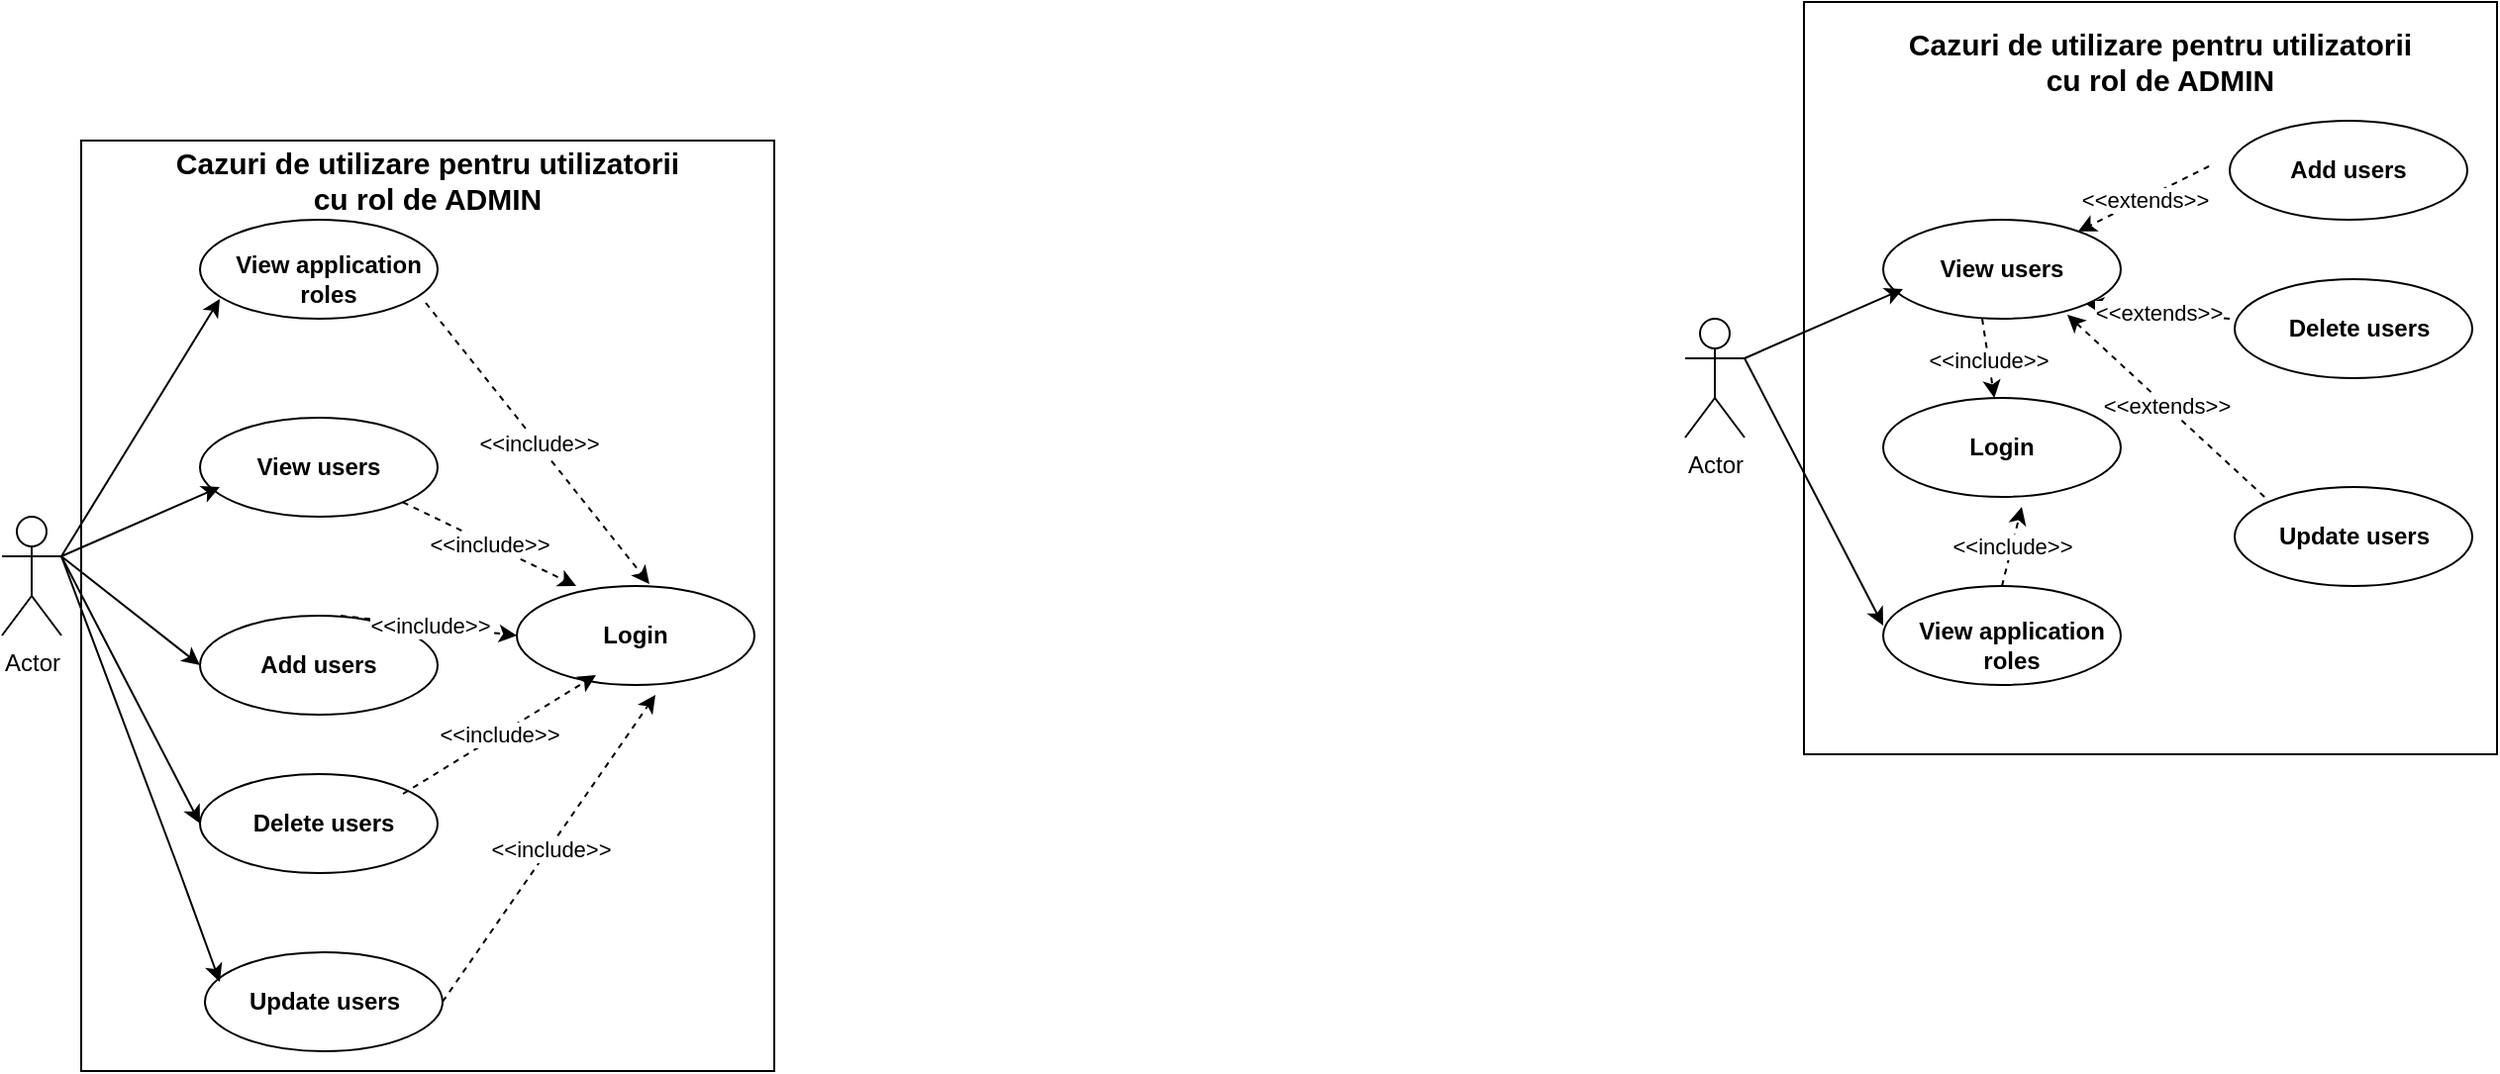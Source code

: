 <mxfile version="13.9.9" type="device"><diagram id="GNTvIJqzTebzBusIhvdW" name="Page-1"><mxGraphModel dx="2616" dy="590" grid="1" gridSize="10" guides="1" tooltips="1" connect="1" arrows="1" fold="1" page="1" pageScale="1" pageWidth="850" pageHeight="1100" math="0" shadow="0"><root><mxCell id="0"/><mxCell id="1" parent="0"/><mxCell id="GPgrg9mANNTC-mKT5Gnl-30" value="" style="rounded=0;whiteSpace=wrap;html=1;" vertex="1" parent="1"><mxGeometry x="130" y="80" width="350" height="470" as="geometry"/></mxCell><mxCell id="FlJRtdYXBue-07BvWxIw-35" value="" style="rounded=0;whiteSpace=wrap;html=1;" parent="1" vertex="1"><mxGeometry x="1000" y="10" width="350" height="380" as="geometry"/></mxCell><mxCell id="FlJRtdYXBue-07BvWxIw-1" value="Actor" style="shape=umlActor;verticalLabelPosition=bottom;verticalAlign=top;html=1;outlineConnect=0;" parent="1" vertex="1"><mxGeometry x="90" y="270" width="30" height="60" as="geometry"/></mxCell><mxCell id="FlJRtdYXBue-07BvWxIw-3" value="" style="ellipse;whiteSpace=wrap;html=1;" parent="1" vertex="1"><mxGeometry x="190" y="120" width="120" height="50" as="geometry"/></mxCell><mxCell id="FlJRtdYXBue-07BvWxIw-9" value="" style="ellipse;whiteSpace=wrap;html=1;" parent="1" vertex="1"><mxGeometry x="350" y="305" width="120" height="50" as="geometry"/></mxCell><mxCell id="FlJRtdYXBue-07BvWxIw-10" value="" style="ellipse;whiteSpace=wrap;html=1;" parent="1" vertex="1"><mxGeometry x="190" y="400" width="120" height="50" as="geometry"/></mxCell><mxCell id="FlJRtdYXBue-07BvWxIw-11" value="" style="ellipse;whiteSpace=wrap;html=1;" parent="1" vertex="1"><mxGeometry x="190" y="220" width="120" height="50" as="geometry"/></mxCell><mxCell id="FlJRtdYXBue-07BvWxIw-12" value="" style="ellipse;whiteSpace=wrap;html=1;" parent="1" vertex="1"><mxGeometry x="192.5" y="490" width="120" height="50" as="geometry"/></mxCell><mxCell id="FlJRtdYXBue-07BvWxIw-13" value="" style="ellipse;whiteSpace=wrap;html=1;" parent="1" vertex="1"><mxGeometry x="190" y="320" width="120" height="50" as="geometry"/></mxCell><mxCell id="FlJRtdYXBue-07BvWxIw-14" value="View application roles" style="text;html=1;strokeColor=none;fillColor=none;align=center;verticalAlign=middle;whiteSpace=wrap;rounded=0;fontStyle=1" parent="1" vertex="1"><mxGeometry x="200" y="140" width="110" height="20" as="geometry"/></mxCell><mxCell id="FlJRtdYXBue-07BvWxIw-15" value="View users" style="text;html=1;strokeColor=none;fillColor=none;align=center;verticalAlign=middle;whiteSpace=wrap;rounded=0;fontStyle=1" parent="1" vertex="1"><mxGeometry x="215" y="235" width="70" height="20" as="geometry"/></mxCell><mxCell id="FlJRtdYXBue-07BvWxIw-16" value="Add users" style="text;html=1;strokeColor=none;fillColor=none;align=center;verticalAlign=middle;whiteSpace=wrap;rounded=0;fontStyle=1" parent="1" vertex="1"><mxGeometry x="210" y="335" width="80" height="20" as="geometry"/></mxCell><mxCell id="FlJRtdYXBue-07BvWxIw-17" value="Delete users" style="text;html=1;strokeColor=none;fillColor=none;align=center;verticalAlign=middle;whiteSpace=wrap;rounded=0;fontStyle=1" parent="1" vertex="1"><mxGeometry x="215" y="415" width="75" height="20" as="geometry"/></mxCell><mxCell id="FlJRtdYXBue-07BvWxIw-18" value="Update users" style="text;html=1;strokeColor=none;fillColor=none;align=center;verticalAlign=middle;whiteSpace=wrap;rounded=0;fontStyle=1" parent="1" vertex="1"><mxGeometry x="212.5" y="505" width="80" height="20" as="geometry"/></mxCell><mxCell id="FlJRtdYXBue-07BvWxIw-19" value="Login" style="text;html=1;strokeColor=none;fillColor=none;align=center;verticalAlign=middle;whiteSpace=wrap;rounded=0;fontStyle=1" parent="1" vertex="1"><mxGeometry x="390" y="320" width="40" height="20" as="geometry"/></mxCell><mxCell id="FlJRtdYXBue-07BvWxIw-20" value="" style="endArrow=classic;html=1;dashed=1;entryX=0.558;entryY=-0.02;entryDx=0;entryDy=0;entryPerimeter=0;exitX=0.95;exitY=0.84;exitDx=0;exitDy=0;exitPerimeter=0;" parent="1" source="FlJRtdYXBue-07BvWxIw-3" target="FlJRtdYXBue-07BvWxIw-9" edge="1"><mxGeometry relative="1" as="geometry"><mxPoint x="370" y="260" as="sourcePoint"/><mxPoint x="470" y="260" as="targetPoint"/></mxGeometry></mxCell><mxCell id="FlJRtdYXBue-07BvWxIw-21" value="&amp;lt;&amp;lt;include&amp;gt;&amp;gt;" style="edgeLabel;resizable=0;html=1;align=center;verticalAlign=middle;" parent="FlJRtdYXBue-07BvWxIw-20" connectable="0" vertex="1"><mxGeometry relative="1" as="geometry"/></mxCell><mxCell id="FlJRtdYXBue-07BvWxIw-22" value="" style="endArrow=classic;html=1;dashed=1;exitX=0.592;exitY=0;exitDx=0;exitDy=0;entryX=0;entryY=0.5;entryDx=0;entryDy=0;exitPerimeter=0;" parent="1" source="FlJRtdYXBue-07BvWxIw-13" target="FlJRtdYXBue-07BvWxIw-9" edge="1"><mxGeometry relative="1" as="geometry"><mxPoint x="380" y="270" as="sourcePoint"/><mxPoint x="320" y="340" as="targetPoint"/></mxGeometry></mxCell><mxCell id="FlJRtdYXBue-07BvWxIw-23" value="&amp;lt;&amp;lt;include&amp;gt;&amp;gt;" style="edgeLabel;resizable=0;html=1;align=center;verticalAlign=middle;" parent="FlJRtdYXBue-07BvWxIw-22" connectable="0" vertex="1"><mxGeometry relative="1" as="geometry"/></mxCell><mxCell id="FlJRtdYXBue-07BvWxIw-24" value="" style="endArrow=classic;html=1;dashed=1;entryX=0.333;entryY=0.9;entryDx=0;entryDy=0;entryPerimeter=0;exitX=0.854;exitY=0.2;exitDx=0;exitDy=0;exitPerimeter=0;" parent="1" source="FlJRtdYXBue-07BvWxIw-10" target="FlJRtdYXBue-07BvWxIw-9" edge="1"><mxGeometry relative="1" as="geometry"><mxPoint x="292.5" y="400" as="sourcePoint"/><mxPoint x="392.5" y="400" as="targetPoint"/></mxGeometry></mxCell><mxCell id="FlJRtdYXBue-07BvWxIw-25" value="&amp;lt;&amp;lt;include&amp;gt;&amp;gt;" style="edgeLabel;resizable=0;html=1;align=center;verticalAlign=middle;" parent="FlJRtdYXBue-07BvWxIw-24" connectable="0" vertex="1"><mxGeometry relative="1" as="geometry"/></mxCell><mxCell id="FlJRtdYXBue-07BvWxIw-26" value="" style="endArrow=classic;html=1;dashed=1;exitX=1;exitY=0.5;exitDx=0;exitDy=0;" parent="1" source="FlJRtdYXBue-07BvWxIw-12" edge="1"><mxGeometry relative="1" as="geometry"><mxPoint x="340" y="505" as="sourcePoint"/><mxPoint x="420" y="360" as="targetPoint"/></mxGeometry></mxCell><mxCell id="FlJRtdYXBue-07BvWxIw-27" value="&amp;lt;&amp;lt;include&amp;gt;&amp;gt;" style="edgeLabel;resizable=0;html=1;align=center;verticalAlign=middle;" parent="FlJRtdYXBue-07BvWxIw-26" connectable="0" vertex="1"><mxGeometry relative="1" as="geometry"/></mxCell><mxCell id="FlJRtdYXBue-07BvWxIw-28" value="" style="endArrow=classic;html=1;dashed=1;exitX=1;exitY=1;exitDx=0;exitDy=0;" parent="1" source="FlJRtdYXBue-07BvWxIw-11" edge="1"><mxGeometry relative="1" as="geometry"><mxPoint x="280" y="305" as="sourcePoint"/><mxPoint x="380" y="305" as="targetPoint"/></mxGeometry></mxCell><mxCell id="FlJRtdYXBue-07BvWxIw-29" value="&amp;lt;&amp;lt;include&amp;gt;&amp;gt;" style="edgeLabel;resizable=0;html=1;align=center;verticalAlign=middle;" parent="FlJRtdYXBue-07BvWxIw-28" connectable="0" vertex="1"><mxGeometry relative="1" as="geometry"/></mxCell><mxCell id="FlJRtdYXBue-07BvWxIw-30" value="" style="endArrow=classic;html=1;exitX=1;exitY=0.333;exitDx=0;exitDy=0;exitPerimeter=0;" parent="1" source="FlJRtdYXBue-07BvWxIw-1" edge="1"><mxGeometry width="50" height="50" relative="1" as="geometry"><mxPoint x="150" y="210" as="sourcePoint"/><mxPoint x="200" y="160" as="targetPoint"/></mxGeometry></mxCell><mxCell id="FlJRtdYXBue-07BvWxIw-31" value="" style="endArrow=classic;html=1;" parent="1" edge="1"><mxGeometry width="50" height="50" relative="1" as="geometry"><mxPoint x="120" y="290" as="sourcePoint"/><mxPoint x="200" y="255" as="targetPoint"/></mxGeometry></mxCell><mxCell id="FlJRtdYXBue-07BvWxIw-32" value="" style="endArrow=classic;html=1;entryX=0;entryY=0.5;entryDx=0;entryDy=0;" parent="1" target="FlJRtdYXBue-07BvWxIw-13" edge="1"><mxGeometry width="50" height="50" relative="1" as="geometry"><mxPoint x="120" y="290" as="sourcePoint"/><mxPoint x="470" y="260" as="targetPoint"/></mxGeometry></mxCell><mxCell id="FlJRtdYXBue-07BvWxIw-33" value="" style="endArrow=classic;html=1;entryX=0;entryY=0.5;entryDx=0;entryDy=0;" parent="1" target="FlJRtdYXBue-07BvWxIw-10" edge="1"><mxGeometry width="50" height="50" relative="1" as="geometry"><mxPoint x="120" y="290" as="sourcePoint"/><mxPoint x="480" y="270" as="targetPoint"/></mxGeometry></mxCell><mxCell id="FlJRtdYXBue-07BvWxIw-34" value="" style="endArrow=classic;html=1;entryX=0;entryY=0.5;entryDx=0;entryDy=0;exitX=1;exitY=0.333;exitDx=0;exitDy=0;exitPerimeter=0;" parent="1" source="FlJRtdYXBue-07BvWxIw-1" edge="1"><mxGeometry width="50" height="50" relative="1" as="geometry"><mxPoint x="120" y="300" as="sourcePoint"/><mxPoint x="200" y="505" as="targetPoint"/><Array as="points"><mxPoint x="180" y="450"/></Array></mxGeometry></mxCell><mxCell id="FlJRtdYXBue-07BvWxIw-36" value="Cazuri de utilizare pentru utilizatorii cu rol de ADMIN" style="text;html=1;strokeColor=none;fillColor=none;align=center;verticalAlign=middle;whiteSpace=wrap;rounded=0;fontStyle=1;fontSize=15;" parent="1" vertex="1"><mxGeometry x="175" y="90" width="260" height="20" as="geometry"/></mxCell><mxCell id="GPgrg9mANNTC-mKT5Gnl-1" value="Actor" style="shape=umlActor;verticalLabelPosition=bottom;verticalAlign=top;html=1;outlineConnect=0;" vertex="1" parent="1"><mxGeometry x="940" y="170" width="30" height="60" as="geometry"/></mxCell><mxCell id="GPgrg9mANNTC-mKT5Gnl-3" value="" style="ellipse;whiteSpace=wrap;html=1;" vertex="1" parent="1"><mxGeometry x="1040" y="120" width="120" height="50" as="geometry"/></mxCell><mxCell id="GPgrg9mANNTC-mKT5Gnl-4" value="View users" style="text;html=1;strokeColor=none;fillColor=none;align=center;verticalAlign=middle;whiteSpace=wrap;rounded=0;fontStyle=1" vertex="1" parent="1"><mxGeometry x="1065" y="135" width="70" height="20" as="geometry"/></mxCell><mxCell id="GPgrg9mANNTC-mKT5Gnl-5" value="" style="ellipse;whiteSpace=wrap;html=1;" vertex="1" parent="1"><mxGeometry x="1040" y="305" width="120" height="50" as="geometry"/></mxCell><mxCell id="GPgrg9mANNTC-mKT5Gnl-6" value="View application roles" style="text;html=1;strokeColor=none;fillColor=none;align=center;verticalAlign=middle;whiteSpace=wrap;rounded=0;fontStyle=1" vertex="1" parent="1"><mxGeometry x="1050" y="325" width="110" height="20" as="geometry"/></mxCell><mxCell id="GPgrg9mANNTC-mKT5Gnl-8" value="" style="ellipse;whiteSpace=wrap;html=1;" vertex="1" parent="1"><mxGeometry x="1215" y="70" width="120" height="50" as="geometry"/></mxCell><mxCell id="GPgrg9mANNTC-mKT5Gnl-9" value="Add users" style="text;html=1;strokeColor=none;fillColor=none;align=center;verticalAlign=middle;whiteSpace=wrap;rounded=0;fontStyle=1" vertex="1" parent="1"><mxGeometry x="1235" y="85" width="80" height="20" as="geometry"/></mxCell><mxCell id="GPgrg9mANNTC-mKT5Gnl-11" value="" style="ellipse;whiteSpace=wrap;html=1;" vertex="1" parent="1"><mxGeometry x="1217.5" y="150" width="120" height="50" as="geometry"/></mxCell><mxCell id="GPgrg9mANNTC-mKT5Gnl-12" value="Delete users" style="text;html=1;strokeColor=none;fillColor=none;align=center;verticalAlign=middle;whiteSpace=wrap;rounded=0;fontStyle=1" vertex="1" parent="1"><mxGeometry x="1242.5" y="165" width="75" height="20" as="geometry"/></mxCell><mxCell id="GPgrg9mANNTC-mKT5Gnl-13" value="" style="ellipse;whiteSpace=wrap;html=1;" vertex="1" parent="1"><mxGeometry x="1217.5" y="255" width="120" height="50" as="geometry"/></mxCell><mxCell id="GPgrg9mANNTC-mKT5Gnl-14" value="Update users" style="text;html=1;strokeColor=none;fillColor=none;align=center;verticalAlign=middle;whiteSpace=wrap;rounded=0;fontStyle=1" vertex="1" parent="1"><mxGeometry x="1237.5" y="270" width="80" height="20" as="geometry"/></mxCell><mxCell id="GPgrg9mANNTC-mKT5Gnl-15" value="" style="ellipse;whiteSpace=wrap;html=1;" vertex="1" parent="1"><mxGeometry x="1040" y="210" width="120" height="50" as="geometry"/></mxCell><mxCell id="GPgrg9mANNTC-mKT5Gnl-16" value="Login" style="text;html=1;strokeColor=none;fillColor=none;align=center;verticalAlign=middle;whiteSpace=wrap;rounded=0;fontStyle=1" vertex="1" parent="1"><mxGeometry x="1080" y="225" width="40" height="20" as="geometry"/></mxCell><mxCell id="GPgrg9mANNTC-mKT5Gnl-17" value="" style="endArrow=classic;html=1;exitX=1;exitY=0.333;exitDx=0;exitDy=0;exitPerimeter=0;" edge="1" parent="1" source="GPgrg9mANNTC-mKT5Gnl-1"><mxGeometry width="50" height="50" relative="1" as="geometry"><mxPoint x="970" y="285" as="sourcePoint"/><mxPoint x="1050" y="155" as="targetPoint"/></mxGeometry></mxCell><mxCell id="GPgrg9mANNTC-mKT5Gnl-18" value="" style="endArrow=classic;html=1;exitX=1;exitY=0.333;exitDx=0;exitDy=0;exitPerimeter=0;" edge="1" parent="1" source="GPgrg9mANNTC-mKT5Gnl-1"><mxGeometry width="50" height="50" relative="1" as="geometry"><mxPoint x="960" y="360" as="sourcePoint"/><mxPoint x="1040" y="325" as="targetPoint"/></mxGeometry></mxCell><mxCell id="GPgrg9mANNTC-mKT5Gnl-19" value="" style="endArrow=classic;html=1;dashed=1;exitX=0.95;exitY=0.84;exitDx=0;exitDy=0;exitPerimeter=0;" edge="1" parent="1" target="GPgrg9mANNTC-mKT5Gnl-15"><mxGeometry relative="1" as="geometry"><mxPoint x="1090" y="170" as="sourcePoint"/><mxPoint x="1202.96" y="312" as="targetPoint"/></mxGeometry></mxCell><mxCell id="GPgrg9mANNTC-mKT5Gnl-20" value="&amp;lt;&amp;lt;include&amp;gt;&amp;gt;" style="edgeLabel;resizable=0;html=1;align=center;verticalAlign=middle;" connectable="0" vertex="1" parent="GPgrg9mANNTC-mKT5Gnl-19"><mxGeometry relative="1" as="geometry"/></mxCell><mxCell id="GPgrg9mANNTC-mKT5Gnl-21" value="" style="endArrow=classic;html=1;dashed=1;exitX=0.5;exitY=0;exitDx=0;exitDy=0;" edge="1" parent="1" source="GPgrg9mANNTC-mKT5Gnl-5"><mxGeometry relative="1" as="geometry"><mxPoint x="1140" y="264.95" as="sourcePoint"/><mxPoint x="1110" y="265" as="targetPoint"/></mxGeometry></mxCell><mxCell id="GPgrg9mANNTC-mKT5Gnl-22" value="&amp;lt;&amp;lt;include&amp;gt;&amp;gt;" style="edgeLabel;resizable=0;html=1;align=center;verticalAlign=middle;" connectable="0" vertex="1" parent="GPgrg9mANNTC-mKT5Gnl-21"><mxGeometry relative="1" as="geometry"/></mxCell><mxCell id="GPgrg9mANNTC-mKT5Gnl-23" value="" style="endArrow=classic;html=1;dashed=1;exitX=0.95;exitY=0.84;exitDx=0;exitDy=0;exitPerimeter=0;" edge="1" parent="1" target="GPgrg9mANNTC-mKT5Gnl-3"><mxGeometry relative="1" as="geometry"><mxPoint x="1204.54" y="93" as="sourcePoint"/><mxPoint x="1317.5" y="235" as="targetPoint"/></mxGeometry></mxCell><mxCell id="GPgrg9mANNTC-mKT5Gnl-24" value="&amp;lt;&amp;lt;extends&amp;gt;&amp;gt;" style="edgeLabel;resizable=0;html=1;align=center;verticalAlign=middle;" connectable="0" vertex="1" parent="GPgrg9mANNTC-mKT5Gnl-23"><mxGeometry relative="1" as="geometry"/></mxCell><mxCell id="GPgrg9mANNTC-mKT5Gnl-25" value="" style="endArrow=classic;html=1;dashed=1;entryX=1;entryY=1;entryDx=0;entryDy=0;" edge="1" parent="1" target="GPgrg9mANNTC-mKT5Gnl-3"><mxGeometry relative="1" as="geometry"><mxPoint x="1215" y="170" as="sourcePoint"/><mxPoint x="1148.871" y="220.004" as="targetPoint"/></mxGeometry></mxCell><mxCell id="GPgrg9mANNTC-mKT5Gnl-26" value="&amp;lt;&amp;lt;extends&amp;gt;&amp;gt;" style="edgeLabel;resizable=0;html=1;align=center;verticalAlign=middle;" connectable="0" vertex="1" parent="GPgrg9mANNTC-mKT5Gnl-25"><mxGeometry relative="1" as="geometry"/></mxCell><mxCell id="GPgrg9mANNTC-mKT5Gnl-27" value="" style="endArrow=classic;html=1;dashed=1;exitX=0.95;exitY=0.84;exitDx=0;exitDy=0;exitPerimeter=0;entryX=0.775;entryY=0.96;entryDx=0;entryDy=0;entryPerimeter=0;" edge="1" parent="1" target="GPgrg9mANNTC-mKT5Gnl-3"><mxGeometry relative="1" as="geometry"><mxPoint x="1232.57" y="260.0" as="sourcePoint"/><mxPoint x="1159.996" y="235.468" as="targetPoint"/></mxGeometry></mxCell><mxCell id="GPgrg9mANNTC-mKT5Gnl-28" value="&amp;lt;&amp;lt;extends&amp;gt;&amp;gt;" style="edgeLabel;resizable=0;html=1;align=center;verticalAlign=middle;" connectable="0" vertex="1" parent="GPgrg9mANNTC-mKT5Gnl-27"><mxGeometry relative="1" as="geometry"/></mxCell><mxCell id="GPgrg9mANNTC-mKT5Gnl-29" value="Cazuri de utilizare pentru utilizatorii cu rol de ADMIN" style="text;html=1;strokeColor=none;fillColor=none;align=center;verticalAlign=middle;whiteSpace=wrap;rounded=0;fontStyle=1;fontSize=15;" vertex="1" parent="1"><mxGeometry x="1050" y="30" width="260" height="20" as="geometry"/></mxCell></root></mxGraphModel></diagram></mxfile>